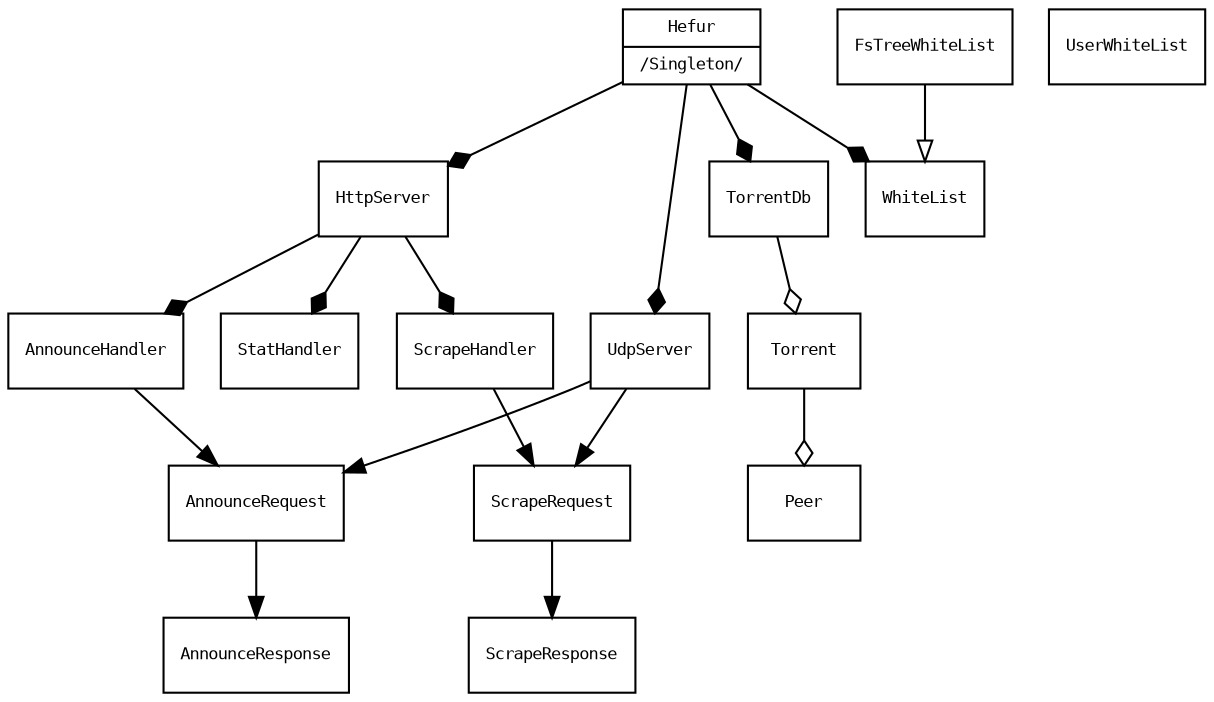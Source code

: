 # dot -T png design.dot >design.png && xv design.png

digraph Hefur
{
        fontname="monospace";
        fontsize=8;

        node [fontname="monospace",fontsize=8,shape="record"];
        edge [fontname="monospace",fontsize=8,shape="record"];

        Hefur [shape=record,label="{Hefur|/Singleton/}"];
        TorrentDb;
        Torrent;
        Peer;
        HttpServer;
        AnnounceRequest;
        AnnounceResponse;
        AnnounceHandler;
        ScrapeRequest;
        ScrapeResponse;
        ScrapeHandler;
        StatHandler;
        UdpServer;
        WhiteList;
        FsTreeWhiteList;
        UserWhiteList;

        Hefur -> TorrentDb [arrowhead=diamond];
        Hefur -> WhiteList [arrowhead=diamond];
        Hefur -> HttpServer [arrowhead=diamond];
        Hefur -> UdpServer [arrowhead=diamond];

        Torrent -> Peer [arrowhead=odiamond];

        TorrentDb -> Torrent [arrowhead=odiamond];

        HttpServer -> AnnounceHandler [arrowhead=diamond];
        HttpServer -> ScrapeHandler [arrowhead=diamond];
        HttpServer -> StatHandler [arrowhead=diamond];

        FsTreeWhiteList -> WhiteList [arrowhead=onormal];

        AnnounceHandler -> AnnounceRequest;
        ScrapeHandler -> ScrapeRequest;
        UdpServer -> AnnounceRequest;
        UdpServer -> ScrapeRequest;

        AnnounceRequest -> AnnounceResponse;
        ScrapeRequest -> ScrapeResponse;
}
